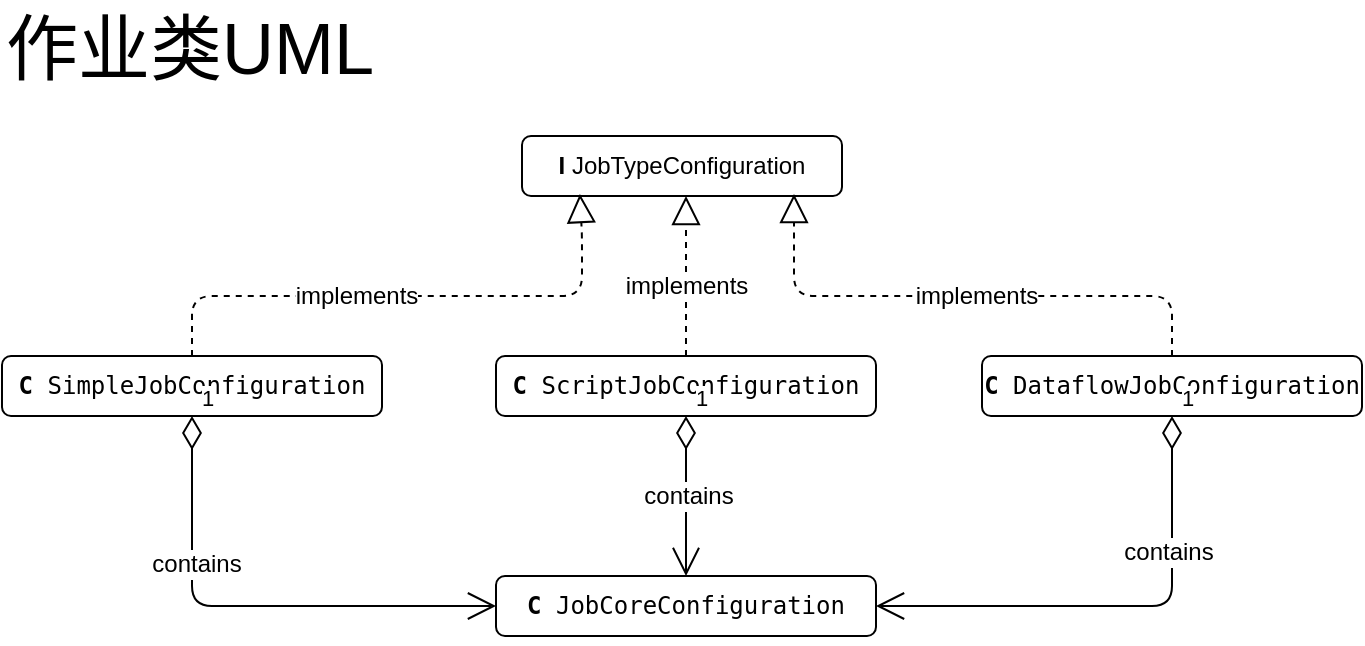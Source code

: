 <mxfile version="10.7.4" type="github"><diagram id="lHFSmRp945gBKf5A5no7" name="Page-1"><mxGraphModel dx="998" dy="425" grid="1" gridSize="10" guides="1" tooltips="1" connect="1" arrows="1" fold="1" page="1" pageScale="1" pageWidth="2339" pageHeight="3300" math="0" shadow="0"><root><mxCell id="0"/><mxCell id="1" parent="0"/><mxCell id="X-pTD_uELBGl6JtoD34H-1" value="&lt;b&gt;I&lt;/b&gt; JobTypeConfiguration" style="rounded=1;whiteSpace=wrap;html=1;" parent="1" vertex="1"><mxGeometry x="420" y="90" width="160" height="30" as="geometry"/></mxCell><mxCell id="X-pTD_uELBGl6JtoD34H-2" value="&lt;pre&gt;&lt;b&gt;C&lt;/b&gt; SimpleJobConfiguration&lt;/pre&gt;" style="rounded=1;whiteSpace=wrap;html=1;" parent="1" vertex="1"><mxGeometry x="160" y="200" width="190" height="30" as="geometry"/></mxCell><mxCell id="tUIg3RctvsV83YhH5cIl-3" value="&lt;pre&gt;&lt;pre&gt;&lt;b&gt;C&lt;/b&gt; ScriptJobConfiguration&lt;/pre&gt;&lt;/pre&gt;" style="rounded=1;whiteSpace=wrap;html=1;" vertex="1" parent="1"><mxGeometry x="407" y="200" width="190" height="30" as="geometry"/></mxCell><mxCell id="tUIg3RctvsV83YhH5cIl-9" value="&lt;pre&gt;&lt;pre&gt;&lt;pre&gt;&lt;pre&gt;&lt;b&gt;C &lt;/b&gt;JobCoreConfiguration&lt;/pre&gt;&lt;/pre&gt;&lt;/pre&gt;&lt;/pre&gt;" style="rounded=1;whiteSpace=wrap;html=1;" vertex="1" parent="1"><mxGeometry x="407" y="310" width="190" height="30" as="geometry"/></mxCell><mxCell id="tUIg3RctvsV83YhH5cIl-6" value="&lt;pre&gt;&lt;pre&gt;&lt;b&gt;C&lt;/b&gt; DataflowJobConfiguration&lt;/pre&gt;&lt;/pre&gt;" style="rounded=1;whiteSpace=wrap;html=1;" vertex="1" parent="1"><mxGeometry x="650" y="200" width="190" height="30" as="geometry"/></mxCell><mxCell id="X-pTD_uELBGl6JtoD34H-5" value="" style="endArrow=block;dashed=1;endFill=0;endSize=12;html=1;entryX=0.181;entryY=0.967;entryDx=0;entryDy=0;exitX=0.5;exitY=0;exitDx=0;exitDy=0;entryPerimeter=0;" parent="1" edge="1" target="X-pTD_uELBGl6JtoD34H-1" source="X-pTD_uELBGl6JtoD34H-2"><mxGeometry width="160" relative="1" as="geometry"><mxPoint x="270" y="180" as="sourcePoint"/><mxPoint x="440" y="180" as="targetPoint"/><Array as="points"><mxPoint x="255" y="170"/><mxPoint x="450" y="170"/><mxPoint x="450" y="140"/></Array></mxGeometry></mxCell><mxCell id="tUIg3RctvsV83YhH5cIl-15" value="implements" style="text;html=1;resizable=0;points=[];align=center;verticalAlign=middle;labelBackgroundColor=#ffffff;" vertex="1" connectable="0" parent="X-pTD_uELBGl6JtoD34H-5"><mxGeometry x="-0.189" relative="1" as="geometry"><mxPoint as="offset"/></mxGeometry></mxCell><mxCell id="tUIg3RctvsV83YhH5cIl-5" value="" style="endArrow=block;dashed=1;endFill=0;endSize=12;html=1;exitX=0.5;exitY=0;exitDx=0;exitDy=0;" edge="1" parent="1" source="tUIg3RctvsV83YhH5cIl-3"><mxGeometry width="160" relative="1" as="geometry"><mxPoint x="252" y="290" as="sourcePoint"/><mxPoint x="502" y="120" as="targetPoint"/></mxGeometry></mxCell><mxCell id="tUIg3RctvsV83YhH5cIl-16" value="implements" style="text;html=1;resizable=0;points=[];align=center;verticalAlign=middle;labelBackgroundColor=#ffffff;" vertex="1" connectable="0" parent="tUIg3RctvsV83YhH5cIl-5"><mxGeometry x="-0.125" relative="1" as="geometry"><mxPoint as="offset"/></mxGeometry></mxCell><mxCell id="tUIg3RctvsV83YhH5cIl-8" value="" style="endArrow=block;dashed=1;endFill=0;endSize=12;html=1;entryX=0.85;entryY=0.967;entryDx=0;entryDy=0;entryPerimeter=0;exitX=0.5;exitY=0;exitDx=0;exitDy=0;" edge="1" parent="1" source="tUIg3RctvsV83YhH5cIl-6" target="X-pTD_uELBGl6JtoD34H-1"><mxGeometry width="160" relative="1" as="geometry"><mxPoint x="160" y="250" as="sourcePoint"/><mxPoint x="320" y="250" as="targetPoint"/><Array as="points"><mxPoint x="745" y="170"/><mxPoint x="556" y="170"/></Array></mxGeometry></mxCell><mxCell id="tUIg3RctvsV83YhH5cIl-17" value="implements" style="text;html=1;resizable=0;points=[];align=center;verticalAlign=middle;labelBackgroundColor=#ffffff;" vertex="1" connectable="0" parent="tUIg3RctvsV83YhH5cIl-8"><mxGeometry x="-0.052" relative="1" as="geometry"><mxPoint as="offset"/></mxGeometry></mxCell><mxCell id="tUIg3RctvsV83YhH5cIl-12" value="1" style="endArrow=open;html=1;endSize=12;startArrow=diamondThin;startSize=14;startFill=0;edgeStyle=orthogonalEdgeStyle;align=left;verticalAlign=bottom;entryX=0;entryY=0.5;entryDx=0;entryDy=0;exitX=0.5;exitY=1;exitDx=0;exitDy=0;" edge="1" parent="1" source="X-pTD_uELBGl6JtoD34H-2" target="tUIg3RctvsV83YhH5cIl-9"><mxGeometry x="-1" y="3" relative="1" as="geometry"><mxPoint x="200" y="270" as="sourcePoint"/><mxPoint x="360" y="270" as="targetPoint"/></mxGeometry></mxCell><mxCell id="tUIg3RctvsV83YhH5cIl-18" value="contains&lt;br&gt;" style="text;html=1;resizable=0;points=[];align=center;verticalAlign=middle;labelBackgroundColor=#ffffff;" vertex="1" connectable="0" parent="tUIg3RctvsV83YhH5cIl-12"><mxGeometry x="-0.401" y="2" relative="1" as="geometry"><mxPoint as="offset"/></mxGeometry></mxCell><mxCell id="tUIg3RctvsV83YhH5cIl-13" value="1" style="endArrow=open;html=1;endSize=12;startArrow=diamondThin;startSize=14;startFill=0;edgeStyle=orthogonalEdgeStyle;align=left;verticalAlign=bottom;exitX=0.5;exitY=1;exitDx=0;exitDy=0;entryX=0.5;entryY=0;entryDx=0;entryDy=0;" edge="1" parent="1" source="tUIg3RctvsV83YhH5cIl-3" target="tUIg3RctvsV83YhH5cIl-9"><mxGeometry x="-1" y="3" relative="1" as="geometry"><mxPoint x="460" y="270" as="sourcePoint"/><mxPoint x="620" y="270" as="targetPoint"/></mxGeometry></mxCell><mxCell id="tUIg3RctvsV83YhH5cIl-20" value="contains&lt;br&gt;" style="text;html=1;resizable=0;points=[];align=center;verticalAlign=middle;labelBackgroundColor=#ffffff;" vertex="1" connectable="0" parent="tUIg3RctvsV83YhH5cIl-13"><mxGeometry y="1" relative="1" as="geometry"><mxPoint as="offset"/></mxGeometry></mxCell><mxCell id="tUIg3RctvsV83YhH5cIl-14" value="1" style="endArrow=open;html=1;endSize=12;startArrow=diamondThin;startSize=14;startFill=0;edgeStyle=orthogonalEdgeStyle;align=left;verticalAlign=bottom;exitX=0.5;exitY=1;exitDx=0;exitDy=0;entryX=1;entryY=0.5;entryDx=0;entryDy=0;" edge="1" parent="1" source="tUIg3RctvsV83YhH5cIl-6" target="tUIg3RctvsV83YhH5cIl-9"><mxGeometry x="-1" y="3" relative="1" as="geometry"><mxPoint x="720" y="270" as="sourcePoint"/><mxPoint x="880" y="270" as="targetPoint"/></mxGeometry></mxCell><mxCell id="tUIg3RctvsV83YhH5cIl-19" value="contains&lt;br&gt;" style="text;html=1;resizable=0;points=[];align=center;verticalAlign=middle;labelBackgroundColor=#ffffff;" vertex="1" connectable="0" parent="tUIg3RctvsV83YhH5cIl-14"><mxGeometry x="-0.44" y="-2" relative="1" as="geometry"><mxPoint as="offset"/></mxGeometry></mxCell><mxCell id="tUIg3RctvsV83YhH5cIl-21" value="&lt;font style=&quot;font-size: 36px&quot;&gt;作业类UML&lt;/font&gt;" style="text;html=1;resizable=0;points=[];autosize=1;align=left;verticalAlign=top;spacingTop=-4;" vertex="1" parent="1"><mxGeometry x="160" y="22" width="200" height="20" as="geometry"/></mxCell></root></mxGraphModel></diagram></mxfile>